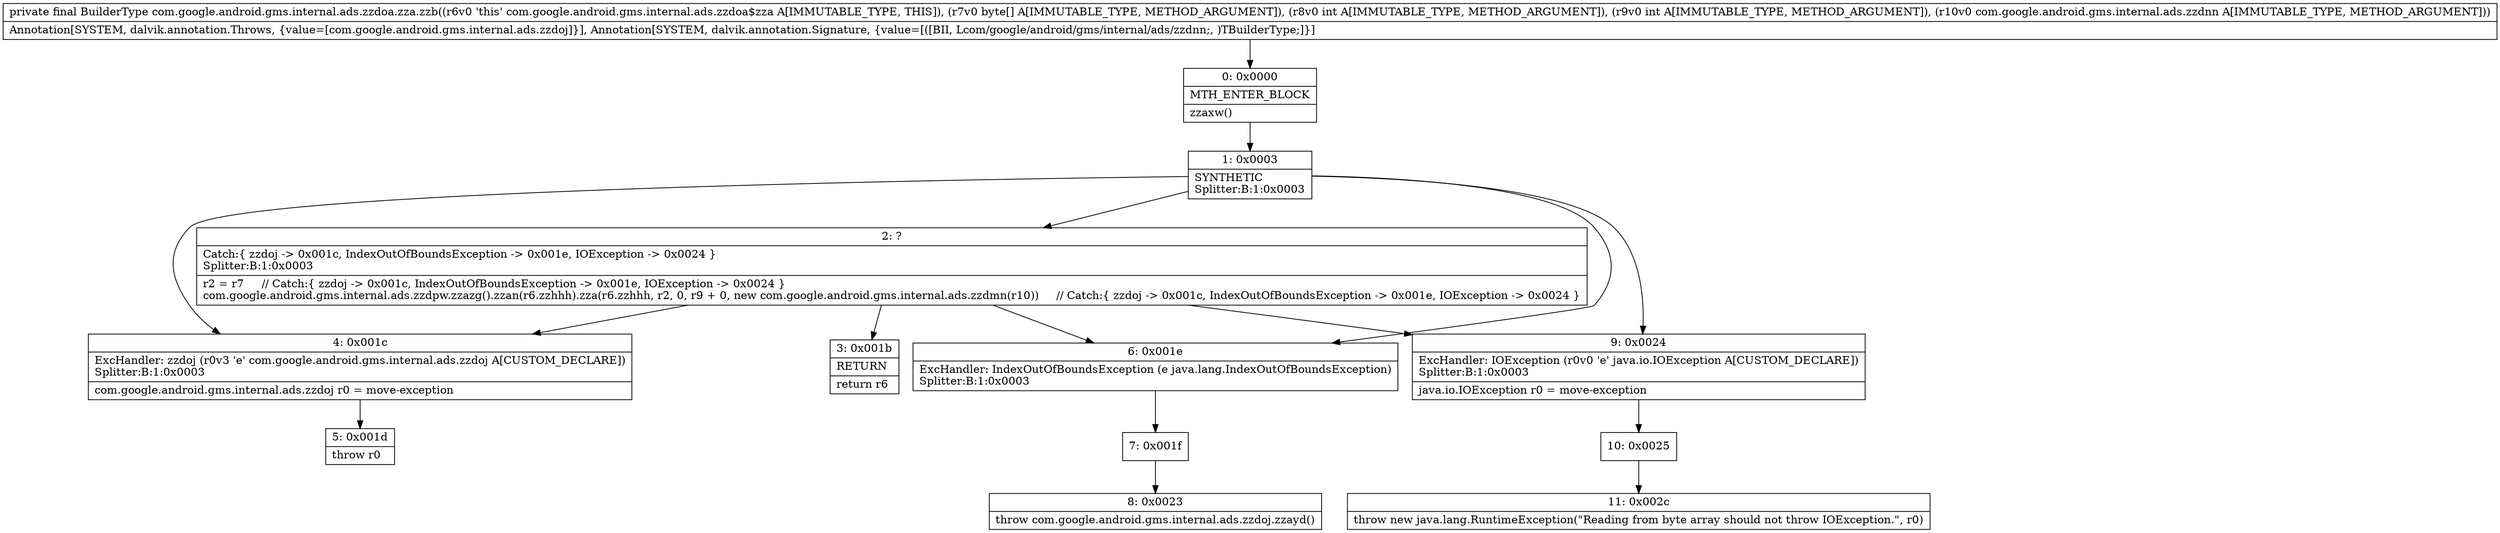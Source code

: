digraph "CFG forcom.google.android.gms.internal.ads.zzdoa.zza.zzb([BIILcom\/google\/android\/gms\/internal\/ads\/zzdnn;)Lcom\/google\/android\/gms\/internal\/ads\/zzdoa$zza;" {
Node_0 [shape=record,label="{0\:\ 0x0000|MTH_ENTER_BLOCK\l|zzaxw()\l}"];
Node_1 [shape=record,label="{1\:\ 0x0003|SYNTHETIC\lSplitter:B:1:0x0003\l}"];
Node_2 [shape=record,label="{2\:\ ?|Catch:\{ zzdoj \-\> 0x001c, IndexOutOfBoundsException \-\> 0x001e, IOException \-\> 0x0024 \}\lSplitter:B:1:0x0003\l|r2 = r7     \/\/ Catch:\{ zzdoj \-\> 0x001c, IndexOutOfBoundsException \-\> 0x001e, IOException \-\> 0x0024 \}\lcom.google.android.gms.internal.ads.zzdpw.zzazg().zzan(r6.zzhhh).zza(r6.zzhhh, r2, 0, r9 + 0, new com.google.android.gms.internal.ads.zzdmn(r10))     \/\/ Catch:\{ zzdoj \-\> 0x001c, IndexOutOfBoundsException \-\> 0x001e, IOException \-\> 0x0024 \}\l}"];
Node_3 [shape=record,label="{3\:\ 0x001b|RETURN\l|return r6\l}"];
Node_4 [shape=record,label="{4\:\ 0x001c|ExcHandler: zzdoj (r0v3 'e' com.google.android.gms.internal.ads.zzdoj A[CUSTOM_DECLARE])\lSplitter:B:1:0x0003\l|com.google.android.gms.internal.ads.zzdoj r0 = move\-exception\l}"];
Node_5 [shape=record,label="{5\:\ 0x001d|throw r0\l}"];
Node_6 [shape=record,label="{6\:\ 0x001e|ExcHandler: IndexOutOfBoundsException (e java.lang.IndexOutOfBoundsException)\lSplitter:B:1:0x0003\l}"];
Node_7 [shape=record,label="{7\:\ 0x001f}"];
Node_8 [shape=record,label="{8\:\ 0x0023|throw com.google.android.gms.internal.ads.zzdoj.zzayd()\l}"];
Node_9 [shape=record,label="{9\:\ 0x0024|ExcHandler: IOException (r0v0 'e' java.io.IOException A[CUSTOM_DECLARE])\lSplitter:B:1:0x0003\l|java.io.IOException r0 = move\-exception\l}"];
Node_10 [shape=record,label="{10\:\ 0x0025}"];
Node_11 [shape=record,label="{11\:\ 0x002c|throw new java.lang.RuntimeException(\"Reading from byte array should not throw IOException.\", r0)\l}"];
MethodNode[shape=record,label="{private final BuilderType com.google.android.gms.internal.ads.zzdoa.zza.zzb((r6v0 'this' com.google.android.gms.internal.ads.zzdoa$zza A[IMMUTABLE_TYPE, THIS]), (r7v0 byte[] A[IMMUTABLE_TYPE, METHOD_ARGUMENT]), (r8v0 int A[IMMUTABLE_TYPE, METHOD_ARGUMENT]), (r9v0 int A[IMMUTABLE_TYPE, METHOD_ARGUMENT]), (r10v0 com.google.android.gms.internal.ads.zzdnn A[IMMUTABLE_TYPE, METHOD_ARGUMENT]))  | Annotation[SYSTEM, dalvik.annotation.Throws, \{value=[com.google.android.gms.internal.ads.zzdoj]\}], Annotation[SYSTEM, dalvik.annotation.Signature, \{value=[([BII, Lcom\/google\/android\/gms\/internal\/ads\/zzdnn;, )TBuilderType;]\}]\l}"];
MethodNode -> Node_0;
Node_0 -> Node_1;
Node_1 -> Node_2;
Node_1 -> Node_4;
Node_1 -> Node_6;
Node_1 -> Node_9;
Node_2 -> Node_3;
Node_2 -> Node_4;
Node_2 -> Node_6;
Node_2 -> Node_9;
Node_4 -> Node_5;
Node_6 -> Node_7;
Node_7 -> Node_8;
Node_9 -> Node_10;
Node_10 -> Node_11;
}

